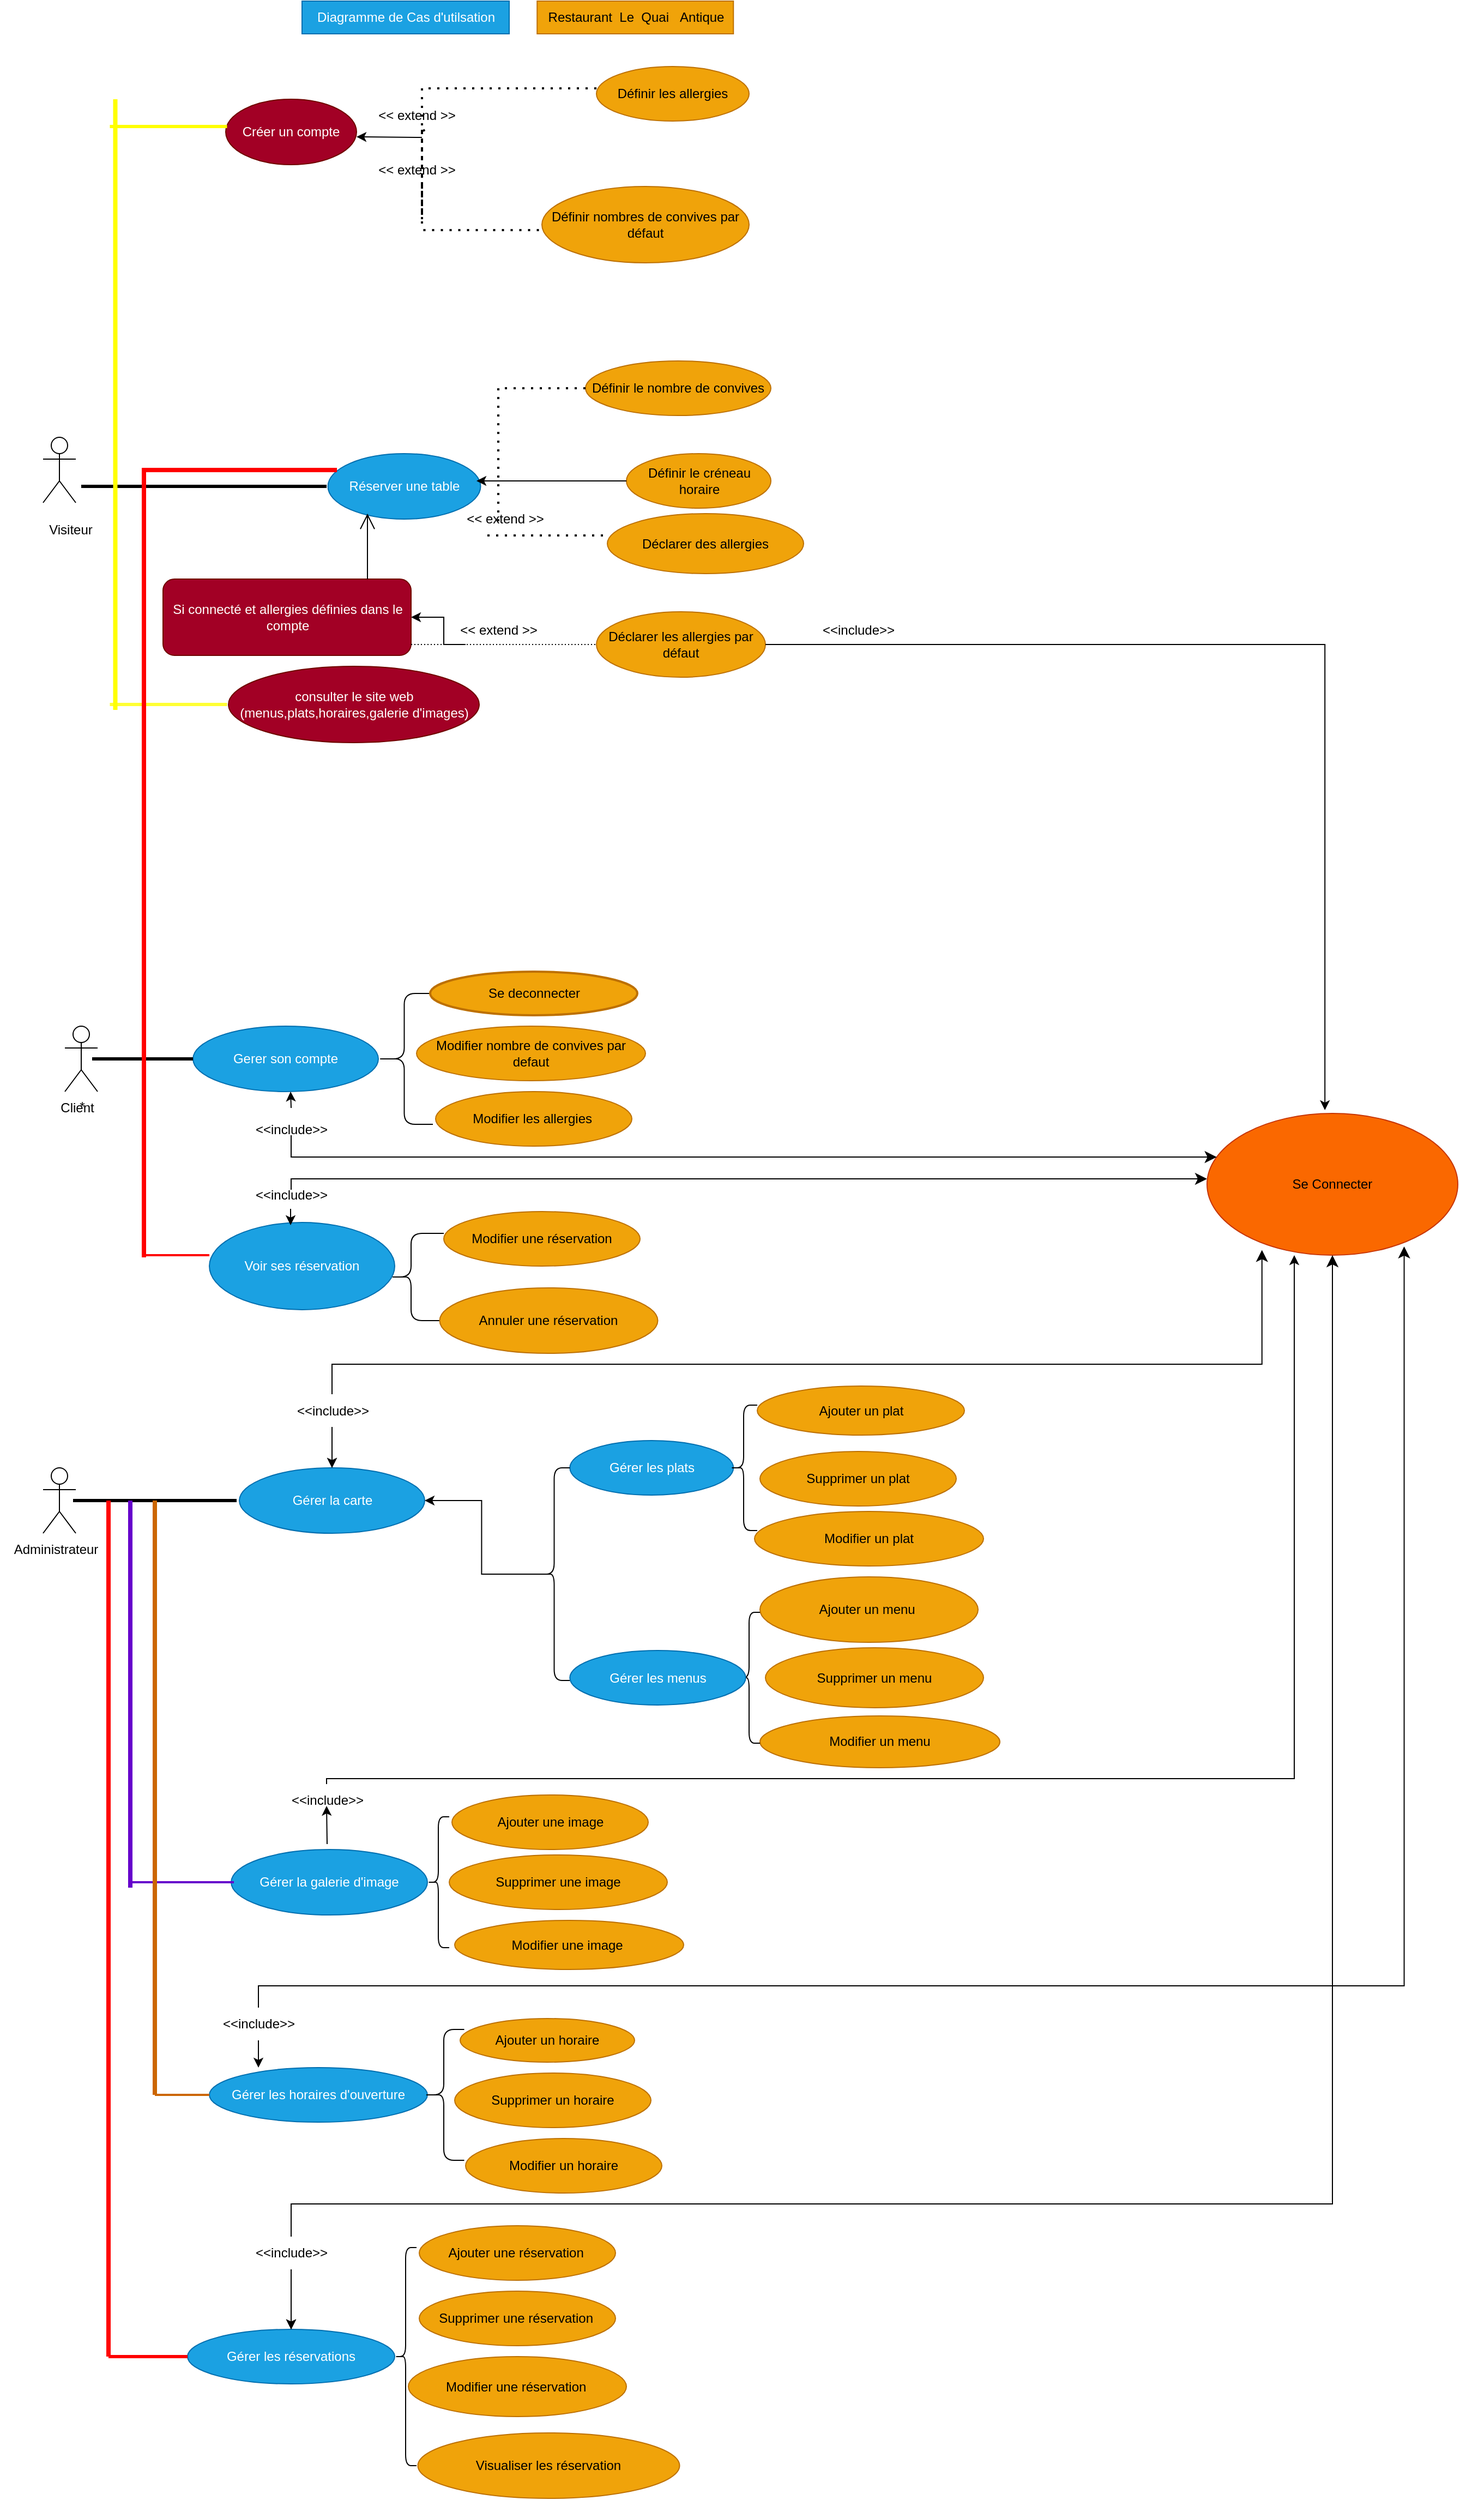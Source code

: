 <mxfile version="21.3.2" type="device">
  <diagram name="Page-1" id="m_6L5T_f9njR_FrgPs_f">
    <mxGraphModel dx="2534" dy="2782" grid="1" gridSize="10" guides="1" tooltips="1" connect="1" arrows="1" fold="1" page="1" pageScale="1" pageWidth="1654" pageHeight="1169" math="0" shadow="0">
      <root>
        <mxCell id="0" />
        <mxCell id="1" parent="0" />
        <mxCell id="-OIp5PMVZEEh26yyn5nA-2" value="Restaurant&amp;nbsp; Le&amp;nbsp; Quai&amp;nbsp; &amp;nbsp;Antique" style="text;html=1;align=center;verticalAlign=middle;resizable=0;points=[];autosize=1;labelBackgroundColor=none;fillColor=#f0a30a;strokeColor=#BD7000;direction=west;fontColor=#000000;" parent="1" vertex="1">
          <mxGeometry x="465.63" y="-2330" width="180" height="30" as="geometry" />
        </mxCell>
        <mxCell id="-OIp5PMVZEEh26yyn5nA-5" value="" style="shape=umlActor;verticalLabelPosition=bottom;verticalAlign=top;html=1;outlineConnect=0;labelBackgroundColor=none;" parent="1" vertex="1">
          <mxGeometry x="12.5" y="-1930" width="30" height="60" as="geometry" />
        </mxCell>
        <mxCell id="-OIp5PMVZEEh26yyn5nA-16" value="*&lt;br&gt;" style="shape=umlActor;verticalLabelPosition=bottom;verticalAlign=top;html=1;outlineConnect=0;labelBackgroundColor=none;" parent="1" vertex="1">
          <mxGeometry x="32.5" y="-1390" width="30" height="60" as="geometry" />
        </mxCell>
        <mxCell id="-OIp5PMVZEEh26yyn5nA-54" value="Visiteur" style="text;html=1;strokeColor=none;fillColor=none;align=center;verticalAlign=middle;whiteSpace=wrap;rounded=0;labelBackgroundColor=none;" parent="1" vertex="1">
          <mxGeometry x="7.5" y="-1860" width="60" height="30" as="geometry" />
        </mxCell>
        <mxCell id="-OIp5PMVZEEh26yyn5nA-55" value="Client" style="text;html=1;strokeColor=none;fillColor=none;align=center;verticalAlign=middle;whiteSpace=wrap;rounded=0;labelBackgroundColor=none;" parent="1" vertex="1">
          <mxGeometry x="13.75" y="-1330" width="60" height="30" as="geometry" />
        </mxCell>
        <mxCell id="-OIp5PMVZEEh26yyn5nA-56" value="Administrateur" style="text;html=1;align=center;verticalAlign=middle;resizable=0;points=[];autosize=1;strokeColor=none;fillColor=none;labelBackgroundColor=none;rotation=0;" parent="1" vertex="1">
          <mxGeometry x="-26.25" y="-925" width="100" height="30" as="geometry" />
        </mxCell>
        <mxCell id="-OIp5PMVZEEh26yyn5nA-58" value="Créer un compte" style="ellipse;whiteSpace=wrap;html=1;labelBackgroundColor=none;fillColor=#a20025;strokeColor=#6F0000;fontColor=#ffffff;" parent="1" vertex="1">
          <mxGeometry x="180" y="-2240" width="120" height="60" as="geometry" />
        </mxCell>
        <mxCell id="-OIp5PMVZEEh26yyn5nA-59" value="Réserver une table" style="ellipse;whiteSpace=wrap;html=1;labelBackgroundColor=none;fillColor=#1ba1e2;strokeColor=#006EAF;fontColor=#ffffff;" parent="1" vertex="1">
          <mxGeometry x="273.75" y="-1915" width="140" height="60" as="geometry" />
        </mxCell>
        <mxCell id="-OIp5PMVZEEh26yyn5nA-60" value="consulter le site web (menus,plats,horaires,galerie d&#39;images)" style="ellipse;whiteSpace=wrap;html=1;labelBackgroundColor=none;fillColor=#a20025;strokeColor=#6F0000;fontColor=#ffffff;" parent="1" vertex="1">
          <mxGeometry x="182.5" y="-1720" width="230" height="70" as="geometry" />
        </mxCell>
        <mxCell id="-OIp5PMVZEEh26yyn5nA-61" value="Gerer son compte" style="ellipse;whiteSpace=wrap;html=1;fillColor=#1ba1e2;strokeColor=#006EAF;fontColor=#ffffff;" parent="1" vertex="1">
          <mxGeometry x="150" y="-1390" width="170" height="60" as="geometry" />
        </mxCell>
        <mxCell id="-OIp5PMVZEEh26yyn5nA-62" value="Voir ses réservation" style="ellipse;whiteSpace=wrap;html=1;fillColor=#1ba1e2;strokeColor=#006EAF;fontColor=#ffffff;" parent="1" vertex="1">
          <mxGeometry x="165" y="-1210" width="170" height="80" as="geometry" />
        </mxCell>
        <mxCell id="-OIp5PMVZEEh26yyn5nA-64" value="" style="shape=umlActor;verticalLabelPosition=bottom;verticalAlign=top;html=1;outlineConnect=0;" parent="1" vertex="1">
          <mxGeometry x="12.5" y="-985" width="30" height="60" as="geometry" />
        </mxCell>
        <mxCell id="-OIp5PMVZEEh26yyn5nA-65" value="Gérer la carte" style="ellipse;whiteSpace=wrap;html=1;fillColor=#1ba1e2;strokeColor=#006EAF;fontColor=#ffffff;" parent="1" vertex="1">
          <mxGeometry x="192.5" y="-985" width="170" height="60" as="geometry" />
        </mxCell>
        <mxCell id="-OIp5PMVZEEh26yyn5nA-66" value="Gérer la galerie d&#39;image" style="ellipse;whiteSpace=wrap;html=1;fillColor=#1ba1e2;strokeColor=#006EAF;fontColor=#ffffff;" parent="1" vertex="1">
          <mxGeometry x="185" y="-635" width="180" height="60" as="geometry" />
        </mxCell>
        <mxCell id="-OIp5PMVZEEh26yyn5nA-67" value="Gérer les horaires d&#39;ouverture" style="ellipse;whiteSpace=wrap;html=1;fillColor=#1ba1e2;strokeColor=#006EAF;fontColor=#ffffff;" parent="1" vertex="1">
          <mxGeometry x="165" y="-435" width="200" height="50" as="geometry" />
        </mxCell>
        <mxCell id="-OIp5PMVZEEh26yyn5nA-68" value="Gérer les réservations" style="ellipse;whiteSpace=wrap;html=1;fillColor=#1ba1e2;strokeColor=#006EAF;fontColor=#ffffff;" parent="1" vertex="1">
          <mxGeometry x="145" y="-195" width="190" height="50" as="geometry" />
        </mxCell>
        <mxCell id="-OIp5PMVZEEh26yyn5nA-73" value="Définir les allergies" style="ellipse;whiteSpace=wrap;html=1;fillColor=#f0a30a;strokeColor=#BD7000;fontColor=#000000;" parent="1" vertex="1">
          <mxGeometry x="520" y="-2270" width="140" height="50" as="geometry" />
        </mxCell>
        <mxCell id="-OIp5PMVZEEh26yyn5nA-74" value="Définir nombres de convives par défaut" style="ellipse;whiteSpace=wrap;html=1;fillColor=#f0a30a;strokeColor=#BD7000;fontColor=#000000;" parent="1" vertex="1">
          <mxGeometry x="470" y="-2160" width="190" height="70" as="geometry" />
        </mxCell>
        <mxCell id="-OIp5PMVZEEh26yyn5nA-75" value="Définir le créneau horaire" style="ellipse;whiteSpace=wrap;html=1;fillColor=#f0a30a;strokeColor=#BD7000;fontColor=#000000;" parent="1" vertex="1">
          <mxGeometry x="547.5" y="-1915" width="132.5" height="50" as="geometry" />
        </mxCell>
        <mxCell id="-OIp5PMVZEEh26yyn5nA-76" value="Déclarer les allergies par défaut" style="ellipse;whiteSpace=wrap;html=1;fillColor=#f0a30a;strokeColor=#BD7000;fontColor=#000000;" parent="1" vertex="1">
          <mxGeometry x="520" y="-1770" width="155" height="60" as="geometry" />
        </mxCell>
        <mxCell id="-OIp5PMVZEEh26yyn5nA-77" value="Définir le nombre de convives" style="ellipse;whiteSpace=wrap;html=1;fillColor=#f0a30a;strokeColor=#BD7000;fontColor=#000000;" parent="1" vertex="1">
          <mxGeometry x="510" y="-2000" width="170" height="50" as="geometry" />
        </mxCell>
        <mxCell id="-OIp5PMVZEEh26yyn5nA-78" value="Déclarer des allergies" style="ellipse;whiteSpace=wrap;html=1;fillColor=#f0a30a;strokeColor=#BD7000;fontColor=#000000;" parent="1" vertex="1">
          <mxGeometry x="530" y="-1860" width="180" height="55" as="geometry" />
        </mxCell>
        <mxCell id="-OIp5PMVZEEh26yyn5nA-79" value="Modifier nombre de convives par defaut" style="ellipse;whiteSpace=wrap;html=1;fillColor=#f0a30a;strokeColor=#BD7000;fontColor=#000000;" parent="1" vertex="1">
          <mxGeometry x="355" y="-1390" width="210" height="50" as="geometry" />
        </mxCell>
        <mxCell id="-OIp5PMVZEEh26yyn5nA-80" value="Modifier les allergies&amp;nbsp;" style="ellipse;whiteSpace=wrap;html=1;fillColor=#f0a30a;strokeColor=#BD7000;fontColor=#000000;" parent="1" vertex="1">
          <mxGeometry x="372.5" y="-1330" width="180" height="50" as="geometry" />
        </mxCell>
        <mxCell id="-OIp5PMVZEEh26yyn5nA-83" value="Gérer les plats" style="ellipse;whiteSpace=wrap;html=1;fillColor=#1ba1e2;strokeColor=#006EAF;fontColor=#ffffff;" parent="1" vertex="1">
          <mxGeometry x="495.63" y="-1010" width="150" height="50" as="geometry" />
        </mxCell>
        <mxCell id="-OIp5PMVZEEh26yyn5nA-85" value="Ajouter une image" style="ellipse;whiteSpace=wrap;html=1;fillColor=#f0a30a;strokeColor=#BD7000;fontColor=#000000;" parent="1" vertex="1">
          <mxGeometry x="387.5" y="-685" width="180" height="50" as="geometry" />
        </mxCell>
        <mxCell id="-OIp5PMVZEEh26yyn5nA-86" value="Supprimer une image" style="ellipse;whiteSpace=wrap;html=1;fillColor=#f0a30a;strokeColor=#BD7000;fontColor=#000000;" parent="1" vertex="1">
          <mxGeometry x="385" y="-630" width="200" height="50" as="geometry" />
        </mxCell>
        <mxCell id="-OIp5PMVZEEh26yyn5nA-87" value="Modifier une image&amp;nbsp;" style="ellipse;whiteSpace=wrap;html=1;fillColor=#f0a30a;strokeColor=#BD7000;fontColor=#000000;" parent="1" vertex="1">
          <mxGeometry x="390" y="-570" width="210" height="45" as="geometry" />
        </mxCell>
        <mxCell id="-OIp5PMVZEEh26yyn5nA-88" value="Ajouter un horaire" style="ellipse;whiteSpace=wrap;html=1;fillColor=#f0a30a;strokeColor=#BD7000;fontColor=#000000;" parent="1" vertex="1">
          <mxGeometry x="395" y="-480" width="160" height="40" as="geometry" />
        </mxCell>
        <mxCell id="-OIp5PMVZEEh26yyn5nA-89" value="Supprimer un horaire" style="ellipse;whiteSpace=wrap;html=1;fillColor=#f0a30a;strokeColor=#BD7000;fontColor=#000000;" parent="1" vertex="1">
          <mxGeometry x="390" y="-430" width="180" height="50" as="geometry" />
        </mxCell>
        <mxCell id="-OIp5PMVZEEh26yyn5nA-90" value="Modifier un horaire" style="ellipse;whiteSpace=wrap;html=1;fillColor=#f0a30a;strokeColor=#BD7000;fontColor=#000000;" parent="1" vertex="1">
          <mxGeometry x="400" y="-370" width="180" height="50" as="geometry" />
        </mxCell>
        <mxCell id="-OIp5PMVZEEh26yyn5nA-93" value="Ajouter une réservation&amp;nbsp;" style="ellipse;whiteSpace=wrap;html=1;fillColor=#f0a30a;strokeColor=#BD7000;fontColor=#000000;" parent="1" vertex="1">
          <mxGeometry x="357.5" y="-290" width="180" height="50" as="geometry" />
        </mxCell>
        <mxCell id="-OIp5PMVZEEh26yyn5nA-94" value="Supprimer une réservation&amp;nbsp;" style="ellipse;whiteSpace=wrap;html=1;fillColor=#f0a30a;strokeColor=#BD7000;fontColor=#000000;" parent="1" vertex="1">
          <mxGeometry x="357.5" y="-230" width="180" height="50" as="geometry" />
        </mxCell>
        <mxCell id="-OIp5PMVZEEh26yyn5nA-96" value="Visualiser les réservation" style="ellipse;whiteSpace=wrap;html=1;fillColor=#f0a30a;strokeColor=#BD7000;fontColor=#000000;" parent="1" vertex="1">
          <mxGeometry x="356.25" y="-100" width="240" height="60" as="geometry" />
        </mxCell>
        <mxCell id="-OIp5PMVZEEh26yyn5nA-97" value="Se Connecter" style="ellipse;whiteSpace=wrap;html=1;fillColor=#fa6800;strokeColor=#C73500;fontColor=#000000;" parent="1" vertex="1">
          <mxGeometry x="1080" y="-1310" width="230" height="130" as="geometry" />
        </mxCell>
        <mxCell id="-OIp5PMVZEEh26yyn5nA-99" value="Modifier une réservation&amp;nbsp;" style="ellipse;whiteSpace=wrap;html=1;fillColor=#f0a30a;strokeColor=#BD7000;fontColor=#000000;" parent="1" vertex="1">
          <mxGeometry x="347.5" y="-170" width="200" height="55" as="geometry" />
        </mxCell>
        <mxCell id="-OIp5PMVZEEh26yyn5nA-100" value="Ajouter un plat" style="ellipse;whiteSpace=wrap;html=1;fillColor=#f0a30a;strokeColor=#BD7000;fontColor=#000000;" parent="1" vertex="1">
          <mxGeometry x="667.5" y="-1060" width="190" height="45" as="geometry" />
        </mxCell>
        <mxCell id="-OIp5PMVZEEh26yyn5nA-101" value="Supprimer un plat" style="ellipse;whiteSpace=wrap;html=1;fillColor=#f0a30a;strokeColor=#BD7000;fontColor=#000000;" parent="1" vertex="1">
          <mxGeometry x="670" y="-1000" width="180" height="50" as="geometry" />
        </mxCell>
        <mxCell id="-OIp5PMVZEEh26yyn5nA-102" value="Modifier un plat" style="ellipse;whiteSpace=wrap;html=1;fillColor=#f0a30a;strokeColor=#BD7000;fontColor=#000000;" parent="1" vertex="1">
          <mxGeometry x="665" y="-945" width="210" height="50" as="geometry" />
        </mxCell>
        <mxCell id="-OIp5PMVZEEh26yyn5nA-106" value="Ajouter un menu&amp;nbsp;" style="ellipse;whiteSpace=wrap;html=1;fillColor=#f0a30a;strokeColor=#BD7000;fontColor=#000000;" parent="1" vertex="1">
          <mxGeometry x="670" y="-885" width="200" height="60" as="geometry" />
        </mxCell>
        <mxCell id="-OIp5PMVZEEh26yyn5nA-107" value="Supprimer un menu" style="ellipse;whiteSpace=wrap;html=1;fillColor=#f0a30a;strokeColor=#BD7000;fontColor=#000000;" parent="1" vertex="1">
          <mxGeometry x="675" y="-820" width="200" height="55" as="geometry" />
        </mxCell>
        <mxCell id="-OIp5PMVZEEh26yyn5nA-108" value="Modifier un menu" style="ellipse;whiteSpace=wrap;html=1;fillColor=#f0a30a;strokeColor=#BD7000;fontColor=#000000;" parent="1" vertex="1">
          <mxGeometry x="670" y="-757.5" width="220" height="47.5" as="geometry" />
        </mxCell>
        <mxCell id="-OIp5PMVZEEh26yyn5nA-109" style="edgeStyle=orthogonalEdgeStyle;rounded=0;orthogonalLoop=1;jettySize=auto;html=1;exitX=0.5;exitY=1;exitDx=0;exitDy=0;" parent="1" source="-OIp5PMVZEEh26yyn5nA-101" target="-OIp5PMVZEEh26yyn5nA-101" edge="1">
          <mxGeometry relative="1" as="geometry" />
        </mxCell>
        <mxCell id="rzeUvQbNTKnx_8VMmRqY-95" value="" style="edgeStyle=orthogonalEdgeStyle;rounded=0;orthogonalLoop=1;jettySize=auto;html=1;entryX=1;entryY=0.5;entryDx=0;entryDy=0;" parent="1" target="-OIp5PMVZEEh26yyn5nA-110" edge="1">
          <mxGeometry relative="1" as="geometry">
            <mxPoint x="400" y="-1740" as="sourcePoint" />
            <mxPoint x="370" y="-1780" as="targetPoint" />
            <Array as="points">
              <mxPoint x="380" y="-1740" />
              <mxPoint x="380" y="-1765" />
            </Array>
          </mxGeometry>
        </mxCell>
        <mxCell id="-OIp5PMVZEEh26yyn5nA-110" value="Si connecté et allergies définies dans le compte" style="rounded=1;whiteSpace=wrap;html=1;fillColor=#a20025;strokeColor=#6F0000;fontColor=#ffffff;" parent="1" vertex="1">
          <mxGeometry x="122.5" y="-1800" width="227.5" height="70" as="geometry" />
        </mxCell>
        <mxCell id="-OIp5PMVZEEh26yyn5nA-142" value="" style="line;strokeWidth=3;html=1;strokeColor=#FFFF33;perimeterSpacing=3;" parent="1" vertex="1">
          <mxGeometry x="73.75" y="-1690" width="107.5" height="10" as="geometry" />
        </mxCell>
        <mxCell id="-OIp5PMVZEEh26yyn5nA-147" value="" style="line;strokeWidth=2;html=1;strokeColor=#FF0000;" parent="1" vertex="1">
          <mxGeometry x="105" y="-1190" width="60" height="20" as="geometry" />
        </mxCell>
        <mxCell id="-OIp5PMVZEEh26yyn5nA-156" value="" style="line;strokeWidth=3;html=1;perimeterSpacing=3;" parent="1" vertex="1">
          <mxGeometry x="47.5" y="-1890" width="225" height="10" as="geometry" />
        </mxCell>
        <mxCell id="-OIp5PMVZEEh26yyn5nA-158" value="" style="line;strokeWidth=3;html=1;perimeterSpacing=3;" parent="1" vertex="1">
          <mxGeometry x="57.5" y="-1365" width="92.5" height="10" as="geometry" />
        </mxCell>
        <mxCell id="-OIp5PMVZEEh26yyn5nA-160" value="" style="line;strokeWidth=3;html=1;perimeterSpacing=3;" parent="1" vertex="1">
          <mxGeometry x="40" y="-960" width="150" height="10" as="geometry" />
        </mxCell>
        <mxCell id="-OIp5PMVZEEh26yyn5nA-170" value="" style="line;strokeWidth=2;html=1;" parent="1" vertex="1">
          <mxGeometry x="80" y="-170" width="20" as="geometry" />
        </mxCell>
        <mxCell id="-OIp5PMVZEEh26yyn5nA-179" value="" style="line;strokeWidth=4;direction=south;html=1;perimeter=backbonePerimeter;points=[];outlineConnect=0;strokeColor=#FF0000;" parent="1" vertex="1">
          <mxGeometry x="67.5" y="-955" width="10" height="785" as="geometry" />
        </mxCell>
        <mxCell id="-OIp5PMVZEEh26yyn5nA-184" value="" style="line;strokeWidth=3;html=1;strokeColor=#FF0000;perimeterSpacing=3;" parent="1" vertex="1">
          <mxGeometry x="72.5" y="-175" width="72.5" height="10" as="geometry" />
        </mxCell>
        <mxCell id="-OIp5PMVZEEh26yyn5nA-189" value="" style="line;strokeWidth=4;direction=south;html=1;perimeter=backbonePerimeter;points=[];outlineConnect=0;strokeColor=#6600CC;" parent="1" vertex="1">
          <mxGeometry x="87.5" y="-955" width="10" height="355" as="geometry" />
        </mxCell>
        <mxCell id="-OIp5PMVZEEh26yyn5nA-190" value="" style="line;strokeWidth=2;html=1;strokeColor=#6600CC;" parent="1" vertex="1">
          <mxGeometry x="92.5" y="-610" width="95" height="10" as="geometry" />
        </mxCell>
        <mxCell id="-OIp5PMVZEEh26yyn5nA-192" value="" style="line;strokeWidth=4;direction=south;html=1;perimeter=backbonePerimeter;points=[];outlineConnect=0;strokeColor=#CC6600;" parent="1" vertex="1">
          <mxGeometry x="110" y="-955" width="10" height="545" as="geometry" />
        </mxCell>
        <mxCell id="-OIp5PMVZEEh26yyn5nA-193" value="" style="line;strokeWidth=2;html=1;strokeColor=#CC6600;" parent="1" vertex="1">
          <mxGeometry x="115" y="-420" width="50" height="20" as="geometry" />
        </mxCell>
        <mxCell id="-OIp5PMVZEEh26yyn5nA-202" value="" style="line;strokeWidth=4;direction=south;html=1;perimeter=backbonePerimeter;points=[];outlineConnect=0;strokeColor=#FFFF00;" parent="1" vertex="1">
          <mxGeometry x="73.75" y="-2240" width="10" height="560" as="geometry" />
        </mxCell>
        <mxCell id="-OIp5PMVZEEh26yyn5nA-204" value="" style="line;strokeWidth=3;html=1;strokeColor=#FFFF00;perimeterSpacing=3;" parent="1" vertex="1">
          <mxGeometry x="73.75" y="-2220" width="107.5" height="10" as="geometry" />
        </mxCell>
        <mxCell id="-OIp5PMVZEEh26yyn5nA-240" value="" style="shape=curlyBracket;whiteSpace=wrap;html=1;rounded=1;labelPosition=left;verticalLabelPosition=middle;align=right;verticalAlign=middle;size=0.5;" parent="1" vertex="1">
          <mxGeometry x="361.25" y="-470" width="37.5" height="120" as="geometry" />
        </mxCell>
        <mxCell id="-OIp5PMVZEEh26yyn5nA-250" value="" style="shape=curlyBracket;whiteSpace=wrap;html=1;rounded=1;labelPosition=left;verticalLabelPosition=middle;align=right;verticalAlign=middle;" parent="1" vertex="1">
          <mxGeometry x="317.5" y="-1420" width="52.5" height="120" as="geometry" />
        </mxCell>
        <mxCell id="-OIp5PMVZEEh26yyn5nA-259" value="" style="shape=curlyBracket;whiteSpace=wrap;html=1;rounded=1;labelPosition=left;verticalLabelPosition=middle;align=right;verticalAlign=middle;size=0.4;" parent="1" vertex="1">
          <mxGeometry x="330" y="-1200" width="50" height="80" as="geometry" />
        </mxCell>
        <mxCell id="rzeUvQbNTKnx_8VMmRqY-93" value="" style="edgeStyle=orthogonalEdgeStyle;rounded=0;orthogonalLoop=1;jettySize=auto;html=1;entryX=0.47;entryY=-0.023;entryDx=0;entryDy=0;entryPerimeter=0;" parent="1" target="-OIp5PMVZEEh26yyn5nA-97" edge="1">
          <mxGeometry relative="1" as="geometry">
            <mxPoint x="675" y="-1740" as="sourcePoint" />
            <mxPoint x="1190" y="-1420" as="targetPoint" />
            <Array as="points">
              <mxPoint x="1188" y="-1740" />
            </Array>
          </mxGeometry>
        </mxCell>
        <mxCell id="-OIp5PMVZEEh26yyn5nA-281" value="&amp;lt;&amp;lt; extend &amp;gt;&amp;gt;" style="text;html=1;align=center;verticalAlign=middle;resizable=0;points=[];autosize=1;strokeColor=none;fillColor=none;" parent="1" vertex="1">
          <mxGeometry x="385" y="-1768" width="90" height="30" as="geometry" />
        </mxCell>
        <mxCell id="-OIp5PMVZEEh26yyn5nA-284" value="&amp;lt;&amp;lt;include&amp;gt;&amp;gt;" style="text;html=1;align=center;verticalAlign=middle;resizable=0;points=[];autosize=1;strokeColor=none;fillColor=none;" parent="1" vertex="1">
          <mxGeometry x="715" y="-1768" width="90" height="30" as="geometry" />
        </mxCell>
        <mxCell id="-OIp5PMVZEEh26yyn5nA-326" style="edgeStyle=orthogonalEdgeStyle;rounded=0;orthogonalLoop=1;jettySize=auto;html=1;" parent="1" source="-OIp5PMVZEEh26yyn5nA-289" edge="1">
          <mxGeometry relative="1" as="geometry">
            <mxPoint x="1160" y="-1180" as="targetPoint" />
            <Array as="points">
              <mxPoint x="1160" y="-700" />
            </Array>
          </mxGeometry>
        </mxCell>
        <mxCell id="-OIp5PMVZEEh26yyn5nA-289" value="&amp;lt;&amp;lt;include&amp;gt;&amp;gt;" style="text;html=1;align=center;verticalAlign=middle;resizable=0;points=[];autosize=1;strokeColor=none;fillColor=none;" parent="1" vertex="1">
          <mxGeometry x="227.5" y="-695" width="90" height="30" as="geometry" />
        </mxCell>
        <mxCell id="-OIp5PMVZEEh26yyn5nA-331" value="" style="edgeStyle=elbowEdgeStyle;elbow=vertical;endArrow=classic;html=1;curved=0;rounded=0;endSize=8;startSize=8;startArrow=none;entryX=0.786;entryY=0.938;entryDx=0;entryDy=0;entryPerimeter=0;" parent="1" source="-OIp5PMVZEEh26yyn5nA-290" target="-OIp5PMVZEEh26yyn5nA-97" edge="1">
          <mxGeometry width="50" height="50" relative="1" as="geometry">
            <mxPoint x="225" y="-445" as="sourcePoint" />
            <mxPoint x="1266" y="-1170" as="targetPoint" />
            <Array as="points">
              <mxPoint x="720" y="-510" />
              <mxPoint x="1190" y="-620" />
              <mxPoint x="1200" y="-510" />
              <mxPoint x="210" y="-590" />
              <mxPoint x="1231" y="-890" />
              <mxPoint x="235" y="-485" />
            </Array>
          </mxGeometry>
        </mxCell>
        <mxCell id="rzeUvQbNTKnx_8VMmRqY-52" style="edgeStyle=orthogonalEdgeStyle;rounded=0;orthogonalLoop=1;jettySize=auto;html=1;entryX=0.225;entryY=0;entryDx=0;entryDy=0;entryPerimeter=0;" parent="1" source="-OIp5PMVZEEh26yyn5nA-290" target="-OIp5PMVZEEh26yyn5nA-67" edge="1">
          <mxGeometry relative="1" as="geometry" />
        </mxCell>
        <mxCell id="-OIp5PMVZEEh26yyn5nA-290" value="&amp;lt;&amp;lt;include&amp;gt;&amp;gt;" style="text;html=1;align=center;verticalAlign=middle;resizable=0;points=[];autosize=1;strokeColor=none;fillColor=none;" parent="1" vertex="1">
          <mxGeometry x="165" y="-490" width="90" height="30" as="geometry" />
        </mxCell>
        <mxCell id="JmWJfgHFlqachSmG-uFM-4" value="" style="shape=curlyBracket;whiteSpace=wrap;html=1;rounded=1;labelPosition=left;verticalLabelPosition=middle;align=right;verticalAlign=middle;" parent="1" vertex="1">
          <mxGeometry x="335" y="-270" width="20" height="200" as="geometry" />
        </mxCell>
        <mxCell id="JmWJfgHFlqachSmG-uFM-8" value="" style="shape=curlyBracket;whiteSpace=wrap;html=1;rounded=1;labelPosition=left;verticalLabelPosition=middle;align=right;verticalAlign=middle;" parent="1" vertex="1">
          <mxGeometry x="365" y="-665" width="20" height="120" as="geometry" />
        </mxCell>
        <mxCell id="JmWJfgHFlqachSmG-uFM-9" value="" style="shape=curlyBracket;whiteSpace=wrap;html=1;rounded=1;labelPosition=left;verticalLabelPosition=middle;align=right;verticalAlign=middle;" parent="1" vertex="1">
          <mxGeometry x="642.5" y="-1042.5" width="25" height="115" as="geometry" />
        </mxCell>
        <mxCell id="JmWJfgHFlqachSmG-uFM-10" value="" style="shape=curlyBracket;whiteSpace=wrap;html=1;rounded=1;labelPosition=left;verticalLabelPosition=middle;align=right;verticalAlign=middle;" parent="1" vertex="1">
          <mxGeometry x="650" y="-852.5" width="20" height="120" as="geometry" />
        </mxCell>
        <mxCell id="rzeUvQbNTKnx_8VMmRqY-108" style="edgeStyle=orthogonalEdgeStyle;rounded=0;orthogonalLoop=1;jettySize=auto;html=1;exitX=0.1;exitY=0.5;exitDx=0;exitDy=0;exitPerimeter=0;entryX=1;entryY=0.5;entryDx=0;entryDy=0;" parent="1" source="JmWJfgHFlqachSmG-uFM-11" target="-OIp5PMVZEEh26yyn5nA-65" edge="1">
          <mxGeometry relative="1" as="geometry" />
        </mxCell>
        <mxCell id="JmWJfgHFlqachSmG-uFM-11" value="" style="shape=curlyBracket;whiteSpace=wrap;html=1;rounded=1;labelPosition=left;verticalLabelPosition=middle;align=right;verticalAlign=middle;" parent="1" vertex="1">
          <mxGeometry x="466.88" y="-985" width="28.75" height="195" as="geometry" />
        </mxCell>
        <mxCell id="-OIp5PMVZEEh26yyn5nA-84" value="Gérer les menus" style="ellipse;whiteSpace=wrap;html=1;fillColor=#1ba1e2;strokeColor=#006EAF;fontColor=#ffffff;" parent="1" vertex="1">
          <mxGeometry x="495.63" y="-817.5" width="161.25" height="50" as="geometry" />
        </mxCell>
        <mxCell id="JmWJfgHFlqachSmG-uFM-42" value="Se deconnecter" style="strokeWidth=2;html=1;shape=mxgraph.flowchart.start_1;whiteSpace=wrap;fillColor=#f0a30a;fontColor=#000000;strokeColor=#BD7000;" parent="1" vertex="1">
          <mxGeometry x="367.5" y="-1440" width="190" height="40" as="geometry" />
        </mxCell>
        <mxCell id="Hcvk5fuusz_JD4a-3mQA-9" value="" style="endArrow=classic;html=1;rounded=0;" parent="1" edge="1">
          <mxGeometry width="50" height="50" relative="1" as="geometry">
            <mxPoint x="273" y="-640" as="sourcePoint" />
            <mxPoint x="272.5" y="-675" as="targetPoint" />
          </mxGeometry>
        </mxCell>
        <mxCell id="rzeUvQbNTKnx_8VMmRqY-12" value="" style="edgeStyle=orthogonalEdgeStyle;rounded=0;orthogonalLoop=1;jettySize=auto;html=1;" parent="1" source="-OIp5PMVZEEh26yyn5nA-291" target="-OIp5PMVZEEh26yyn5nA-68" edge="1">
          <mxGeometry relative="1" as="geometry" />
        </mxCell>
        <mxCell id="rzeUvQbNTKnx_8VMmRqY-13" value="" style="edgeStyle=orthogonalEdgeStyle;rounded=0;orthogonalLoop=1;jettySize=auto;html=1;" parent="1" source="-OIp5PMVZEEh26yyn5nA-291" target="-OIp5PMVZEEh26yyn5nA-68" edge="1">
          <mxGeometry relative="1" as="geometry" />
        </mxCell>
        <mxCell id="rzeUvQbNTKnx_8VMmRqY-14" value="" style="edgeStyle=orthogonalEdgeStyle;rounded=0;orthogonalLoop=1;jettySize=auto;html=1;" parent="1" source="-OIp5PMVZEEh26yyn5nA-291" target="-OIp5PMVZEEh26yyn5nA-68" edge="1">
          <mxGeometry relative="1" as="geometry" />
        </mxCell>
        <mxCell id="rzeUvQbNTKnx_8VMmRqY-16" value="" style="edgeStyle=elbowEdgeStyle;elbow=vertical;endArrow=classic;html=1;curved=0;rounded=0;endSize=8;startSize=8;" parent="1" source="-OIp5PMVZEEh26yyn5nA-291" target="-OIp5PMVZEEh26yyn5nA-97" edge="1">
          <mxGeometry width="50" height="50" relative="1" as="geometry">
            <mxPoint x="240" y="-215" as="sourcePoint" />
            <mxPoint x="1290" y="-370" as="targetPoint" />
            <Array as="points">
              <mxPoint x="350" y="-310" />
              <mxPoint x="1300" y="-380" />
              <mxPoint x="1020" y="-330" />
            </Array>
          </mxGeometry>
        </mxCell>
        <mxCell id="-OIp5PMVZEEh26yyn5nA-291" value="&amp;lt;&amp;lt;include&amp;gt;&amp;gt;" style="text;html=1;align=center;verticalAlign=middle;resizable=0;points=[];autosize=1;strokeColor=none;fillColor=none;" parent="1" vertex="1">
          <mxGeometry x="195" y="-280" width="90" height="30" as="geometry" />
        </mxCell>
        <mxCell id="rzeUvQbNTKnx_8VMmRqY-30" value="" style="edgeStyle=elbowEdgeStyle;elbow=vertical;endArrow=classic;html=1;curved=0;rounded=0;endSize=8;startSize=8;entryX=0.219;entryY=0.963;entryDx=0;entryDy=0;entryPerimeter=0;" parent="1" source="-OIp5PMVZEEh26yyn5nA-288" target="-OIp5PMVZEEh26yyn5nA-97" edge="1">
          <mxGeometry width="50" height="50" relative="1" as="geometry">
            <mxPoint x="256.25" y="-990" as="sourcePoint" />
            <mxPoint x="306.25" y="-1040" as="targetPoint" />
            <Array as="points">
              <mxPoint x="700" y="-1080" />
            </Array>
          </mxGeometry>
        </mxCell>
        <mxCell id="rzeUvQbNTKnx_8VMmRqY-85" value="" style="edgeStyle=orthogonalEdgeStyle;rounded=0;orthogonalLoop=1;jettySize=auto;html=1;" parent="1" source="-OIp5PMVZEEh26yyn5nA-288" target="-OIp5PMVZEEh26yyn5nA-65" edge="1">
          <mxGeometry relative="1" as="geometry" />
        </mxCell>
        <mxCell id="rzeUvQbNTKnx_8VMmRqY-86" value="" style="edgeStyle=orthogonalEdgeStyle;rounded=0;orthogonalLoop=1;jettySize=auto;html=1;" parent="1" source="-OIp5PMVZEEh26yyn5nA-288" target="-OIp5PMVZEEh26yyn5nA-65" edge="1">
          <mxGeometry relative="1" as="geometry" />
        </mxCell>
        <mxCell id="-OIp5PMVZEEh26yyn5nA-288" value="&amp;lt;&amp;lt;include&amp;gt;&amp;gt;" style="text;html=1;align=center;verticalAlign=middle;resizable=0;points=[];autosize=1;strokeColor=none;fillColor=none;" parent="1" vertex="1">
          <mxGeometry x="232.5" y="-1052.5" width="90" height="30" as="geometry" />
        </mxCell>
        <mxCell id="rzeUvQbNTKnx_8VMmRqY-47" value="" style="endArrow=classic;startArrow=classic;html=1;rounded=0;" parent="1" source="-OIp5PMVZEEh26yyn5nA-81" edge="1">
          <mxGeometry width="50" height="50" relative="1" as="geometry">
            <mxPoint x="430" y="-1130" as="sourcePoint" />
            <mxPoint x="480" y="-1180" as="targetPoint" />
            <Array as="points" />
          </mxGeometry>
        </mxCell>
        <mxCell id="-OIp5PMVZEEh26yyn5nA-81" value="Modifier une réservation" style="ellipse;whiteSpace=wrap;html=1;fillColor=#f0a30a;strokeColor=#BD7000;fontColor=#000000;" parent="1" vertex="1">
          <mxGeometry x="380" y="-1220" width="180" height="50" as="geometry" />
        </mxCell>
        <mxCell id="rzeUvQbNTKnx_8VMmRqY-49" value="" style="endArrow=classic;startArrow=classic;html=1;rounded=0;" parent="1" target="-OIp5PMVZEEh26yyn5nA-82" edge="1">
          <mxGeometry width="50" height="50" relative="1" as="geometry">
            <mxPoint x="430" y="-1130" as="sourcePoint" />
            <mxPoint x="232" y="-1310" as="targetPoint" />
            <Array as="points" />
          </mxGeometry>
        </mxCell>
        <mxCell id="-OIp5PMVZEEh26yyn5nA-82" value="Annuler une réservation" style="ellipse;whiteSpace=wrap;html=1;fillColor=#f0a30a;strokeColor=#BD7000;fontColor=#000000;" parent="1" vertex="1">
          <mxGeometry x="376.25" y="-1150" width="200" height="60" as="geometry" />
        </mxCell>
        <mxCell id="-OIp5PMVZEEh26yyn5nA-285" value="&amp;lt;&amp;lt;include&amp;gt;&amp;gt;" style="text;html=1;align=center;verticalAlign=middle;resizable=0;points=[];autosize=1;strokeColor=none;fillColor=none;" parent="1" vertex="1">
          <mxGeometry x="195" y="-1310" width="90" height="30" as="geometry" />
        </mxCell>
        <mxCell id="rzeUvQbNTKnx_8VMmRqY-54" style="edgeStyle=orthogonalEdgeStyle;rounded=0;orthogonalLoop=1;jettySize=auto;html=1;entryX=0.225;entryY=0;entryDx=0;entryDy=0;entryPerimeter=0;" parent="1" edge="1">
          <mxGeometry relative="1" as="geometry">
            <mxPoint x="239.5" y="-1210" as="sourcePoint" />
            <mxPoint x="239.5" y="-1207.5" as="targetPoint" />
            <Array as="points">
              <mxPoint x="239.5" y="-1222.5" />
            </Array>
          </mxGeometry>
        </mxCell>
        <mxCell id="rzeUvQbNTKnx_8VMmRqY-66" value="" style="edgeStyle=elbowEdgeStyle;elbow=vertical;endArrow=classic;html=1;curved=0;rounded=0;endSize=8;startSize=8;" parent="1" edge="1">
          <mxGeometry width="50" height="50" relative="1" as="geometry">
            <mxPoint x="240" y="-1240" as="sourcePoint" />
            <mxPoint x="1080" y="-1250" as="targetPoint" />
            <Array as="points">
              <mxPoint x="240" y="-1250" />
              <mxPoint x="689" y="-1247.5" />
            </Array>
          </mxGeometry>
        </mxCell>
        <mxCell id="rzeUvQbNTKnx_8VMmRqY-68" value="" style="endArrow=classic;html=1;rounded=0;" parent="1" edge="1">
          <mxGeometry width="50" height="50" relative="1" as="geometry">
            <mxPoint x="240" y="-1315" as="sourcePoint" />
            <mxPoint x="239.5" y="-1330" as="targetPoint" />
            <Array as="points">
              <mxPoint x="240" y="-1315" />
            </Array>
          </mxGeometry>
        </mxCell>
        <mxCell id="rzeUvQbNTKnx_8VMmRqY-69" value="" style="edgeStyle=elbowEdgeStyle;elbow=vertical;endArrow=classic;html=1;curved=0;rounded=0;endSize=8;startSize=8;exitX=0.5;exitY=0.667;exitDx=0;exitDy=0;exitPerimeter=0;" parent="1" source="-OIp5PMVZEEh26yyn5nA-285" target="-OIp5PMVZEEh26yyn5nA-97" edge="1">
          <mxGeometry width="50" height="50" relative="1" as="geometry">
            <mxPoint x="240" y="-1270" as="sourcePoint" />
            <mxPoint x="1075" y="-1279.5" as="targetPoint" />
            <Array as="points">
              <mxPoint x="350" y="-1270" />
              <mxPoint x="669" y="-1280" />
            </Array>
          </mxGeometry>
        </mxCell>
        <mxCell id="-OIp5PMVZEEh26yyn5nA-150" value="" style="shape=partialRectangle;whiteSpace=wrap;html=1;bottom=0;right=0;fillColor=none;strokeColor=#FF0000;perimeterSpacing=3;strokeWidth=4;" parent="1" vertex="1">
          <mxGeometry x="105" y="-1900" width="175" height="720" as="geometry" />
        </mxCell>
        <mxCell id="rzeUvQbNTKnx_8VMmRqY-81" value="&amp;lt;&amp;lt;include&amp;gt;&amp;gt;" style="text;html=1;align=center;verticalAlign=middle;resizable=0;points=[];autosize=1;strokeColor=none;fillColor=none;" parent="1" vertex="1">
          <mxGeometry x="195" y="-1250" width="90" height="30" as="geometry" />
        </mxCell>
        <mxCell id="rzeUvQbNTKnx_8VMmRqY-91" value="" style="endArrow=none;html=1;rounded=0;dashed=1;dashPattern=1 2;entryX=0;entryY=0.5;entryDx=0;entryDy=0;" parent="1" target="-OIp5PMVZEEh26yyn5nA-76" edge="1">
          <mxGeometry relative="1" as="geometry">
            <mxPoint x="350" y="-1740" as="sourcePoint" />
            <mxPoint x="500" y="-1740" as="targetPoint" />
            <Array as="points" />
          </mxGeometry>
        </mxCell>
        <mxCell id="rzeUvQbNTKnx_8VMmRqY-96" value="" style="endArrow=open;endFill=1;endSize=12;html=1;rounded=0;" parent="1" edge="1">
          <mxGeometry width="160" relative="1" as="geometry">
            <mxPoint x="310" y="-1800" as="sourcePoint" />
            <mxPoint x="310" y="-1860" as="targetPoint" />
          </mxGeometry>
        </mxCell>
        <mxCell id="rzeUvQbNTKnx_8VMmRqY-97" value="" style="strokeWidth=2;html=1;shape=mxgraph.flowchart.annotation_1;align=left;pointerEvents=1;" parent="1" vertex="1">
          <mxGeometry x="450" y="-1961.5" height="131.5" as="geometry" />
        </mxCell>
        <mxCell id="rzeUvQbNTKnx_8VMmRqY-99" value="" style="endArrow=classic;html=1;rounded=0;exitX=0;exitY=0.5;exitDx=0;exitDy=0;" parent="1" source="-OIp5PMVZEEh26yyn5nA-75" edge="1">
          <mxGeometry width="50" height="50" relative="1" as="geometry">
            <mxPoint x="510" y="-1885" as="sourcePoint" />
            <mxPoint x="410" y="-1890" as="targetPoint" />
            <Array as="points" />
          </mxGeometry>
        </mxCell>
        <mxCell id="rzeUvQbNTKnx_8VMmRqY-100" value="" style="endArrow=none;dashed=1;html=1;dashPattern=1 3;strokeWidth=2;rounded=0;" parent="1" source="-OIp5PMVZEEh26yyn5nA-278" edge="1">
          <mxGeometry width="50" height="50" relative="1" as="geometry">
            <mxPoint x="420" y="-1980" as="sourcePoint" />
            <mxPoint x="530" y="-1840" as="targetPoint" />
            <Array as="points">
              <mxPoint x="420" y="-1840" />
            </Array>
          </mxGeometry>
        </mxCell>
        <mxCell id="rzeUvQbNTKnx_8VMmRqY-101" value="" style="endArrow=none;dashed=1;html=1;dashPattern=1 3;strokeWidth=2;rounded=0;" parent="1" source="-OIp5PMVZEEh26yyn5nA-77" edge="1">
          <mxGeometry width="50" height="50" relative="1" as="geometry">
            <mxPoint x="510" y="-1977" as="sourcePoint" />
            <mxPoint x="430" y="-1850" as="targetPoint" />
            <Array as="points">
              <mxPoint x="430" y="-1975" />
              <mxPoint x="430" y="-1940" />
            </Array>
          </mxGeometry>
        </mxCell>
        <mxCell id="-OIp5PMVZEEh26yyn5nA-278" value="&amp;lt;&amp;lt; extend &amp;gt;&amp;gt;" style="text;html=1;align=center;verticalAlign=middle;resizable=0;points=[];autosize=1;strokeColor=none;fillColor=none;" parent="1" vertex="1">
          <mxGeometry x="391.26" y="-1870" width="90" height="30" as="geometry" />
        </mxCell>
        <mxCell id="rzeUvQbNTKnx_8VMmRqY-102" value="" style="endArrow=none;dashed=1;html=1;dashPattern=1 3;strokeWidth=2;rounded=0;" parent="1" edge="1">
          <mxGeometry width="50" height="50" relative="1" as="geometry">
            <mxPoint x="360" y="-2160" as="sourcePoint" />
            <mxPoint x="360" y="-2120" as="targetPoint" />
            <Array as="points">
              <mxPoint x="360" y="-2140" />
            </Array>
          </mxGeometry>
        </mxCell>
        <mxCell id="-OIp5PMVZEEh26yyn5nA-277" value="&amp;lt;&amp;lt; extend &amp;gt;&amp;gt;" style="text;html=1;align=center;verticalAlign=middle;resizable=0;points=[];autosize=1;strokeColor=none;fillColor=none;" parent="1" vertex="1">
          <mxGeometry x="310" y="-2190" width="90" height="30" as="geometry" />
        </mxCell>
        <mxCell id="rzeUvQbNTKnx_8VMmRqY-104" value="" style="endArrow=none;dashed=1;html=1;dashPattern=1 3;strokeWidth=2;rounded=0;" parent="1" target="-OIp5PMVZEEh26yyn5nA-276" edge="1">
          <mxGeometry width="50" height="50" relative="1" as="geometry">
            <mxPoint x="520" y="-2250" as="sourcePoint" />
            <mxPoint x="360" y="-2180" as="targetPoint" />
            <Array as="points">
              <mxPoint x="360" y="-2250" />
              <mxPoint x="360" y="-2130" />
              <mxPoint x="360" y="-2215" />
            </Array>
          </mxGeometry>
        </mxCell>
        <mxCell id="-OIp5PMVZEEh26yyn5nA-276" value="&amp;lt;&amp;lt; extend &amp;gt;&amp;gt;" style="text;html=1;align=center;verticalAlign=middle;resizable=0;points=[];autosize=1;strokeColor=none;fillColor=none;" parent="1" vertex="1">
          <mxGeometry x="310" y="-2240" width="90" height="30" as="geometry" />
        </mxCell>
        <mxCell id="rzeUvQbNTKnx_8VMmRqY-106" value="" style="endArrow=none;dashed=1;html=1;dashPattern=1 3;strokeWidth=2;rounded=0;" parent="1" edge="1">
          <mxGeometry width="50" height="50" relative="1" as="geometry">
            <mxPoint x="361.25" y="-2120" as="sourcePoint" />
            <mxPoint x="471.25" y="-2120" as="targetPoint" />
            <Array as="points">
              <mxPoint x="361.25" y="-2120" />
            </Array>
          </mxGeometry>
        </mxCell>
        <mxCell id="rzeUvQbNTKnx_8VMmRqY-107" value="" style="endArrow=classic;html=1;rounded=0;" parent="1" edge="1">
          <mxGeometry width="50" height="50" relative="1" as="geometry">
            <mxPoint x="360" y="-2205" as="sourcePoint" />
            <mxPoint x="300" y="-2205.5" as="targetPoint" />
          </mxGeometry>
        </mxCell>
        <mxCell id="psGj-f341gXHLFLm45fg-2" value="Diagramme de Cas d&#39;utilsation" style="text;html=1;align=center;verticalAlign=middle;resizable=0;points=[];autosize=1;strokeColor=#006EAF;fillColor=#1ba1e2;fontColor=#ffffff;" parent="1" vertex="1">
          <mxGeometry x="250" y="-2330" width="190" height="30" as="geometry" />
        </mxCell>
      </root>
    </mxGraphModel>
  </diagram>
</mxfile>
